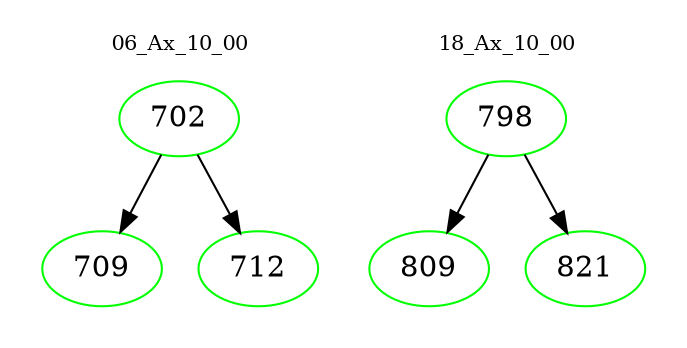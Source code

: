 digraph{
subgraph cluster_0 {
color = white
label = "06_Ax_10_00";
fontsize=10;
T0_702 [label="702", color="green"]
T0_702 -> T0_709 [color="black"]
T0_709 [label="709", color="green"]
T0_702 -> T0_712 [color="black"]
T0_712 [label="712", color="green"]
}
subgraph cluster_1 {
color = white
label = "18_Ax_10_00";
fontsize=10;
T1_798 [label="798", color="green"]
T1_798 -> T1_809 [color="black"]
T1_809 [label="809", color="green"]
T1_798 -> T1_821 [color="black"]
T1_821 [label="821", color="green"]
}
}
